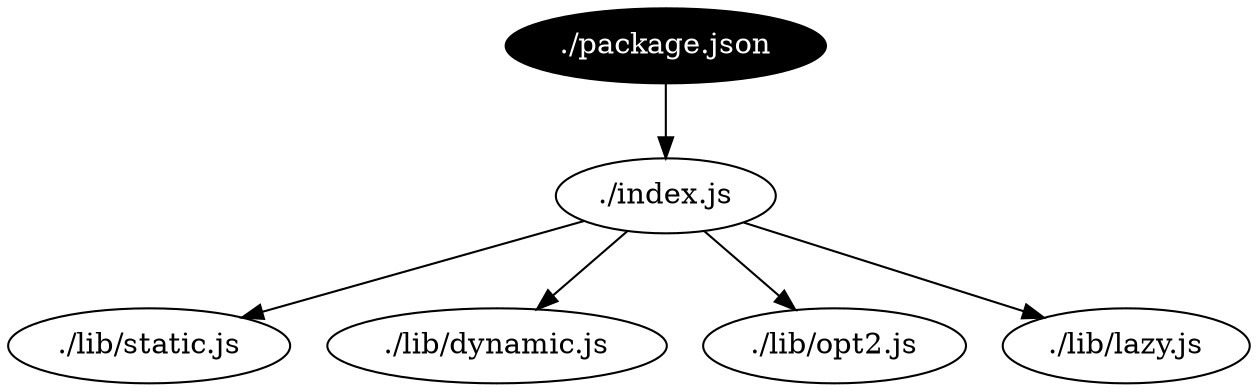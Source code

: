 digraph Modules {
    "./package.json" [fillcolor=black,fontcolor=white,style=filled];
    "./index.js" -> "./lib/static.js";
    "./index.js" -> "./lib/dynamic.js";
    "./index.js" -> "./lib/opt2.js";
    "./index.js" -> "./lib/lazy.js";
    "./package.json" -> "./index.js";
}

